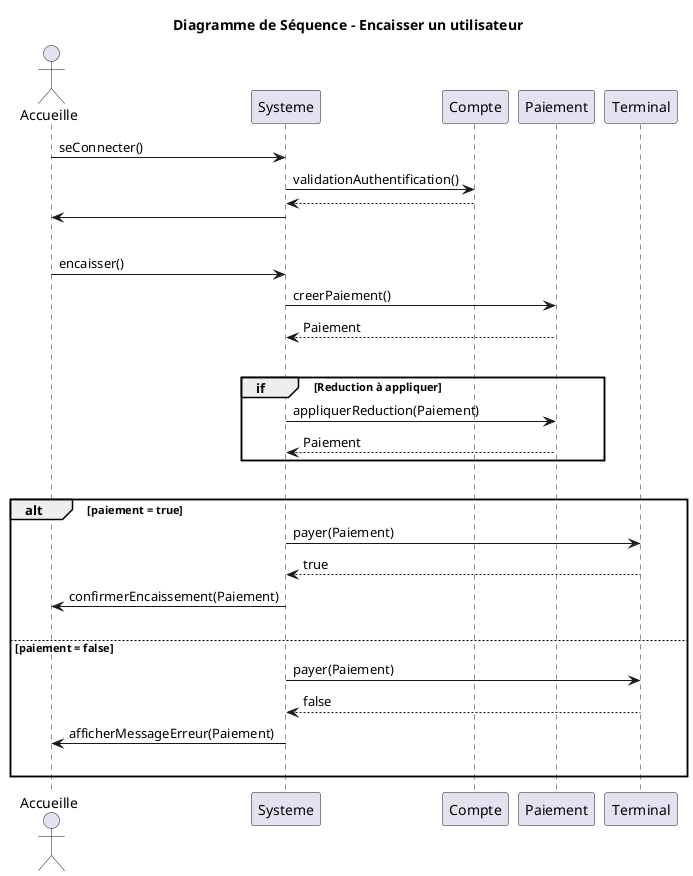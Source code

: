 @startuml
title Diagramme de Séquence - Encaisser un utilisateur
actor Accueille
participant Systeme
participant Compte
participant Paiement
participant Terminal

'Connexion à un compte'
Accueille -> Systeme: seConnecter()
Systeme -> Compte: validationAuthentification()
return
Systeme -> Accueille

'Séparation'
|||

'Accueille encaisse un client'
Accueille -> Systeme: encaisser()
Systeme -> Paiement: creerPaiement()
Paiement --> Systeme : Paiement

'Séparation'
|||

'Accueille applique une reduction'
group if [Reduction à appliquer]
    Systeme -> Paiement : appliquerReduction(Paiement)
    return Paiement
end

'Séparation'
|||


alt paiement = true
Systeme -> Terminal: payer(Paiement)
return true
Systeme -> Accueille: confirmerEncaissement(Paiement)
|||

else paiement = false
Systeme -> Terminal: payer(Paiement)
return false
Systeme -> Accueille: afficherMessageErreur(Paiement)
|||
end
@enduml